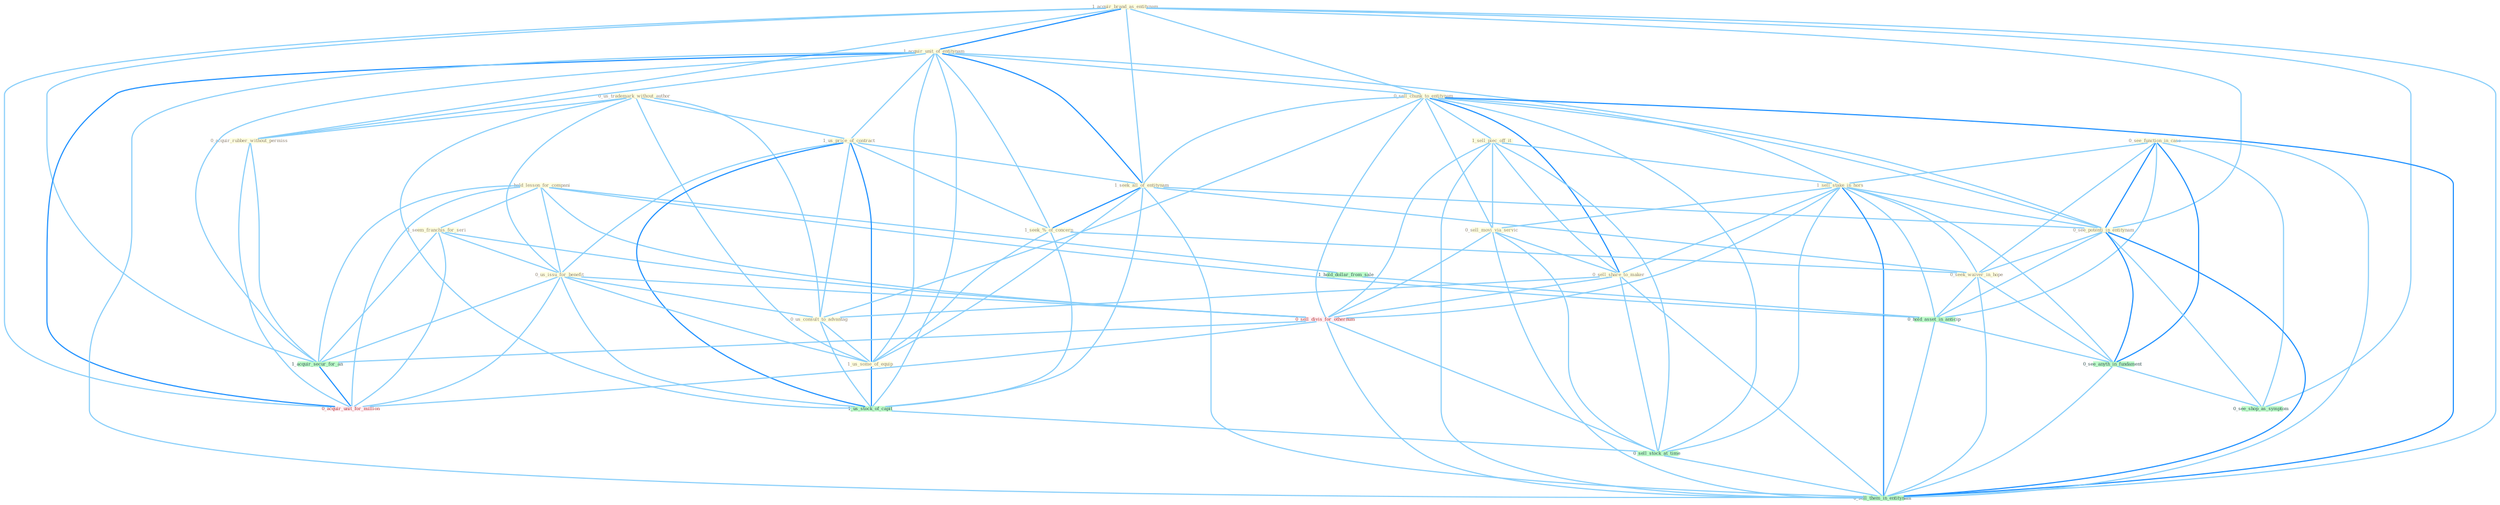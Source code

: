 Graph G{ 
    node
    [shape=polygon,style=filled,width=.5,height=.06,color="#BDFCC9",fixedsize=true,fontsize=4,
    fontcolor="#2f4f4f"];
    {node
    [color="#ffffe0", fontcolor="#8b7d6b"] "1_hold_lesson_for_compani " "0_us_trademark_without_author " "1_acquir_brand_as_entitynam " "1_seem_franchis_for_seri " "1_acquir_unit_of_entitynam " "1_us_price_of_contract " "0_sell_chunk_to_entitynam " "1_seek_all_of_entitynam " "0_see_function_in_case " "1_sell_piec_off_it " "1_sell_stake_in_hors " "0_sell_movi_via_servic " "0_see_potenti_in_entitynam " "0_sell_share_to_maker " "1_seek_%_of_concern " "0_us_issu_for_benefit " "0_seek_waiver_in_hope " "0_us_consult_to_advantag " "1_us_some_of_equip " "0_acquir_rubber_without_permiss "}
{node [color="#fff0f5", fontcolor="#b22222"] "0_sell_divis_for_othernum " "0_acquir_unit_for_million "}
edge [color="#B0E2FF"];

	"1_hold_lesson_for_compani " -- "1_seem_franchis_for_seri " [w="1", color="#87cefa" ];
	"1_hold_lesson_for_compani " -- "0_us_issu_for_benefit " [w="1", color="#87cefa" ];
	"1_hold_lesson_for_compani " -- "0_sell_divis_for_othernum " [w="1", color="#87cefa" ];
	"1_hold_lesson_for_compani " -- "1_acquir_secur_for_an " [w="1", color="#87cefa" ];
	"1_hold_lesson_for_compani " -- "1_hold_dollar_from_sale " [w="1", color="#87cefa" ];
	"1_hold_lesson_for_compani " -- "0_hold_asset_in_anticip " [w="1", color="#87cefa" ];
	"1_hold_lesson_for_compani " -- "0_acquir_unit_for_million " [w="1", color="#87cefa" ];
	"0_us_trademark_without_author " -- "1_us_price_of_contract " [w="1", color="#87cefa" ];
	"0_us_trademark_without_author " -- "0_us_issu_for_benefit " [w="1", color="#87cefa" ];
	"0_us_trademark_without_author " -- "0_us_consult_to_advantag " [w="1", color="#87cefa" ];
	"0_us_trademark_without_author " -- "1_us_some_of_equip " [w="1", color="#87cefa" ];
	"0_us_trademark_without_author " -- "0_acquir_rubber_without_permiss " [w="1", color="#87cefa" ];
	"0_us_trademark_without_author " -- "1_us_stock_of_capit " [w="1", color="#87cefa" ];
	"1_acquir_brand_as_entitynam " -- "1_acquir_unit_of_entitynam " [w="2", color="#1e90ff" , len=0.8];
	"1_acquir_brand_as_entitynam " -- "0_sell_chunk_to_entitynam " [w="1", color="#87cefa" ];
	"1_acquir_brand_as_entitynam " -- "1_seek_all_of_entitynam " [w="1", color="#87cefa" ];
	"1_acquir_brand_as_entitynam " -- "0_see_potenti_in_entitynam " [w="1", color="#87cefa" ];
	"1_acquir_brand_as_entitynam " -- "0_acquir_rubber_without_permiss " [w="1", color="#87cefa" ];
	"1_acquir_brand_as_entitynam " -- "1_acquir_secur_for_an " [w="1", color="#87cefa" ];
	"1_acquir_brand_as_entitynam " -- "0_acquir_unit_for_million " [w="1", color="#87cefa" ];
	"1_acquir_brand_as_entitynam " -- "0_see_shop_as_symptom " [w="1", color="#87cefa" ];
	"1_acquir_brand_as_entitynam " -- "0_sell_them_in_entitynam " [w="1", color="#87cefa" ];
	"1_seem_franchis_for_seri " -- "0_us_issu_for_benefit " [w="1", color="#87cefa" ];
	"1_seem_franchis_for_seri " -- "0_sell_divis_for_othernum " [w="1", color="#87cefa" ];
	"1_seem_franchis_for_seri " -- "1_acquir_secur_for_an " [w="1", color="#87cefa" ];
	"1_seem_franchis_for_seri " -- "0_acquir_unit_for_million " [w="1", color="#87cefa" ];
	"1_acquir_unit_of_entitynam " -- "1_us_price_of_contract " [w="1", color="#87cefa" ];
	"1_acquir_unit_of_entitynam " -- "0_sell_chunk_to_entitynam " [w="1", color="#87cefa" ];
	"1_acquir_unit_of_entitynam " -- "1_seek_all_of_entitynam " [w="2", color="#1e90ff" , len=0.8];
	"1_acquir_unit_of_entitynam " -- "0_see_potenti_in_entitynam " [w="1", color="#87cefa" ];
	"1_acquir_unit_of_entitynam " -- "1_seek_%_of_concern " [w="1", color="#87cefa" ];
	"1_acquir_unit_of_entitynam " -- "1_us_some_of_equip " [w="1", color="#87cefa" ];
	"1_acquir_unit_of_entitynam " -- "0_acquir_rubber_without_permiss " [w="1", color="#87cefa" ];
	"1_acquir_unit_of_entitynam " -- "1_acquir_secur_for_an " [w="1", color="#87cefa" ];
	"1_acquir_unit_of_entitynam " -- "1_us_stock_of_capit " [w="1", color="#87cefa" ];
	"1_acquir_unit_of_entitynam " -- "0_acquir_unit_for_million " [w="2", color="#1e90ff" , len=0.8];
	"1_acquir_unit_of_entitynam " -- "0_sell_them_in_entitynam " [w="1", color="#87cefa" ];
	"1_us_price_of_contract " -- "1_seek_all_of_entitynam " [w="1", color="#87cefa" ];
	"1_us_price_of_contract " -- "1_seek_%_of_concern " [w="1", color="#87cefa" ];
	"1_us_price_of_contract " -- "0_us_issu_for_benefit " [w="1", color="#87cefa" ];
	"1_us_price_of_contract " -- "0_us_consult_to_advantag " [w="1", color="#87cefa" ];
	"1_us_price_of_contract " -- "1_us_some_of_equip " [w="2", color="#1e90ff" , len=0.8];
	"1_us_price_of_contract " -- "1_us_stock_of_capit " [w="2", color="#1e90ff" , len=0.8];
	"0_sell_chunk_to_entitynam " -- "1_seek_all_of_entitynam " [w="1", color="#87cefa" ];
	"0_sell_chunk_to_entitynam " -- "1_sell_piec_off_it " [w="1", color="#87cefa" ];
	"0_sell_chunk_to_entitynam " -- "1_sell_stake_in_hors " [w="1", color="#87cefa" ];
	"0_sell_chunk_to_entitynam " -- "0_sell_movi_via_servic " [w="1", color="#87cefa" ];
	"0_sell_chunk_to_entitynam " -- "0_see_potenti_in_entitynam " [w="1", color="#87cefa" ];
	"0_sell_chunk_to_entitynam " -- "0_sell_share_to_maker " [w="2", color="#1e90ff" , len=0.8];
	"0_sell_chunk_to_entitynam " -- "0_us_consult_to_advantag " [w="1", color="#87cefa" ];
	"0_sell_chunk_to_entitynam " -- "0_sell_divis_for_othernum " [w="1", color="#87cefa" ];
	"0_sell_chunk_to_entitynam " -- "0_sell_stock_at_time " [w="1", color="#87cefa" ];
	"0_sell_chunk_to_entitynam " -- "0_sell_them_in_entitynam " [w="2", color="#1e90ff" , len=0.8];
	"1_seek_all_of_entitynam " -- "0_see_potenti_in_entitynam " [w="1", color="#87cefa" ];
	"1_seek_all_of_entitynam " -- "1_seek_%_of_concern " [w="2", color="#1e90ff" , len=0.8];
	"1_seek_all_of_entitynam " -- "0_seek_waiver_in_hope " [w="1", color="#87cefa" ];
	"1_seek_all_of_entitynam " -- "1_us_some_of_equip " [w="1", color="#87cefa" ];
	"1_seek_all_of_entitynam " -- "1_us_stock_of_capit " [w="1", color="#87cefa" ];
	"1_seek_all_of_entitynam " -- "0_sell_them_in_entitynam " [w="1", color="#87cefa" ];
	"0_see_function_in_case " -- "1_sell_stake_in_hors " [w="1", color="#87cefa" ];
	"0_see_function_in_case " -- "0_see_potenti_in_entitynam " [w="2", color="#1e90ff" , len=0.8];
	"0_see_function_in_case " -- "0_seek_waiver_in_hope " [w="1", color="#87cefa" ];
	"0_see_function_in_case " -- "0_hold_asset_in_anticip " [w="1", color="#87cefa" ];
	"0_see_function_in_case " -- "0_see_anyth_in_fundament " [w="2", color="#1e90ff" , len=0.8];
	"0_see_function_in_case " -- "0_see_shop_as_symptom " [w="1", color="#87cefa" ];
	"0_see_function_in_case " -- "0_sell_them_in_entitynam " [w="1", color="#87cefa" ];
	"1_sell_piec_off_it " -- "1_sell_stake_in_hors " [w="1", color="#87cefa" ];
	"1_sell_piec_off_it " -- "0_sell_movi_via_servic " [w="1", color="#87cefa" ];
	"1_sell_piec_off_it " -- "0_sell_share_to_maker " [w="1", color="#87cefa" ];
	"1_sell_piec_off_it " -- "0_sell_divis_for_othernum " [w="1", color="#87cefa" ];
	"1_sell_piec_off_it " -- "0_sell_stock_at_time " [w="1", color="#87cefa" ];
	"1_sell_piec_off_it " -- "0_sell_them_in_entitynam " [w="1", color="#87cefa" ];
	"1_sell_stake_in_hors " -- "0_sell_movi_via_servic " [w="1", color="#87cefa" ];
	"1_sell_stake_in_hors " -- "0_see_potenti_in_entitynam " [w="1", color="#87cefa" ];
	"1_sell_stake_in_hors " -- "0_sell_share_to_maker " [w="1", color="#87cefa" ];
	"1_sell_stake_in_hors " -- "0_seek_waiver_in_hope " [w="1", color="#87cefa" ];
	"1_sell_stake_in_hors " -- "0_sell_divis_for_othernum " [w="1", color="#87cefa" ];
	"1_sell_stake_in_hors " -- "0_hold_asset_in_anticip " [w="1", color="#87cefa" ];
	"1_sell_stake_in_hors " -- "0_sell_stock_at_time " [w="1", color="#87cefa" ];
	"1_sell_stake_in_hors " -- "0_see_anyth_in_fundament " [w="1", color="#87cefa" ];
	"1_sell_stake_in_hors " -- "0_sell_them_in_entitynam " [w="2", color="#1e90ff" , len=0.8];
	"0_sell_movi_via_servic " -- "0_sell_share_to_maker " [w="1", color="#87cefa" ];
	"0_sell_movi_via_servic " -- "0_sell_divis_for_othernum " [w="1", color="#87cefa" ];
	"0_sell_movi_via_servic " -- "0_sell_stock_at_time " [w="1", color="#87cefa" ];
	"0_sell_movi_via_servic " -- "0_sell_them_in_entitynam " [w="1", color="#87cefa" ];
	"0_see_potenti_in_entitynam " -- "0_seek_waiver_in_hope " [w="1", color="#87cefa" ];
	"0_see_potenti_in_entitynam " -- "0_hold_asset_in_anticip " [w="1", color="#87cefa" ];
	"0_see_potenti_in_entitynam " -- "0_see_anyth_in_fundament " [w="2", color="#1e90ff" , len=0.8];
	"0_see_potenti_in_entitynam " -- "0_see_shop_as_symptom " [w="1", color="#87cefa" ];
	"0_see_potenti_in_entitynam " -- "0_sell_them_in_entitynam " [w="2", color="#1e90ff" , len=0.8];
	"0_sell_share_to_maker " -- "0_us_consult_to_advantag " [w="1", color="#87cefa" ];
	"0_sell_share_to_maker " -- "0_sell_divis_for_othernum " [w="1", color="#87cefa" ];
	"0_sell_share_to_maker " -- "0_sell_stock_at_time " [w="1", color="#87cefa" ];
	"0_sell_share_to_maker " -- "0_sell_them_in_entitynam " [w="1", color="#87cefa" ];
	"1_seek_%_of_concern " -- "0_seek_waiver_in_hope " [w="1", color="#87cefa" ];
	"1_seek_%_of_concern " -- "1_us_some_of_equip " [w="1", color="#87cefa" ];
	"1_seek_%_of_concern " -- "1_us_stock_of_capit " [w="1", color="#87cefa" ];
	"0_us_issu_for_benefit " -- "0_us_consult_to_advantag " [w="1", color="#87cefa" ];
	"0_us_issu_for_benefit " -- "1_us_some_of_equip " [w="1", color="#87cefa" ];
	"0_us_issu_for_benefit " -- "0_sell_divis_for_othernum " [w="1", color="#87cefa" ];
	"0_us_issu_for_benefit " -- "1_acquir_secur_for_an " [w="1", color="#87cefa" ];
	"0_us_issu_for_benefit " -- "1_us_stock_of_capit " [w="1", color="#87cefa" ];
	"0_us_issu_for_benefit " -- "0_acquir_unit_for_million " [w="1", color="#87cefa" ];
	"0_seek_waiver_in_hope " -- "0_hold_asset_in_anticip " [w="1", color="#87cefa" ];
	"0_seek_waiver_in_hope " -- "0_see_anyth_in_fundament " [w="1", color="#87cefa" ];
	"0_seek_waiver_in_hope " -- "0_sell_them_in_entitynam " [w="1", color="#87cefa" ];
	"0_us_consult_to_advantag " -- "1_us_some_of_equip " [w="1", color="#87cefa" ];
	"0_us_consult_to_advantag " -- "1_us_stock_of_capit " [w="1", color="#87cefa" ];
	"1_us_some_of_equip " -- "1_us_stock_of_capit " [w="2", color="#1e90ff" , len=0.8];
	"0_acquir_rubber_without_permiss " -- "1_acquir_secur_for_an " [w="1", color="#87cefa" ];
	"0_acquir_rubber_without_permiss " -- "0_acquir_unit_for_million " [w="1", color="#87cefa" ];
	"0_sell_divis_for_othernum " -- "1_acquir_secur_for_an " [w="1", color="#87cefa" ];
	"0_sell_divis_for_othernum " -- "0_sell_stock_at_time " [w="1", color="#87cefa" ];
	"0_sell_divis_for_othernum " -- "0_acquir_unit_for_million " [w="1", color="#87cefa" ];
	"0_sell_divis_for_othernum " -- "0_sell_them_in_entitynam " [w="1", color="#87cefa" ];
	"1_acquir_secur_for_an " -- "0_acquir_unit_for_million " [w="2", color="#1e90ff" , len=0.8];
	"1_us_stock_of_capit " -- "0_sell_stock_at_time " [w="1", color="#87cefa" ];
	"1_hold_dollar_from_sale " -- "0_hold_asset_in_anticip " [w="1", color="#87cefa" ];
	"0_hold_asset_in_anticip " -- "0_see_anyth_in_fundament " [w="1", color="#87cefa" ];
	"0_hold_asset_in_anticip " -- "0_sell_them_in_entitynam " [w="1", color="#87cefa" ];
	"0_sell_stock_at_time " -- "0_sell_them_in_entitynam " [w="1", color="#87cefa" ];
	"0_see_anyth_in_fundament " -- "0_see_shop_as_symptom " [w="1", color="#87cefa" ];
	"0_see_anyth_in_fundament " -- "0_sell_them_in_entitynam " [w="1", color="#87cefa" ];
}